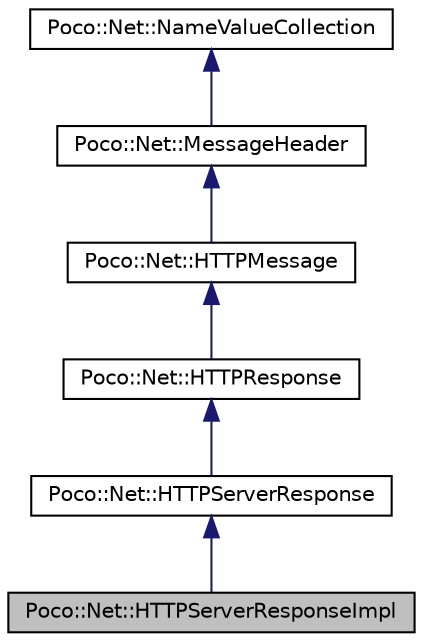 digraph "Poco::Net::HTTPServerResponseImpl"
{
 // LATEX_PDF_SIZE
  edge [fontname="Helvetica",fontsize="10",labelfontname="Helvetica",labelfontsize="10"];
  node [fontname="Helvetica",fontsize="10",shape=record];
  Node1 [label="Poco::Net::HTTPServerResponseImpl",height=0.2,width=0.4,color="black", fillcolor="grey75", style="filled", fontcolor="black",tooltip=" "];
  Node2 -> Node1 [dir="back",color="midnightblue",fontsize="10",style="solid",fontname="Helvetica"];
  Node2 [label="Poco::Net::HTTPServerResponse",height=0.2,width=0.4,color="black", fillcolor="white", style="filled",URL="$classPoco_1_1Net_1_1HTTPServerResponse.html",tooltip=" "];
  Node3 -> Node2 [dir="back",color="midnightblue",fontsize="10",style="solid",fontname="Helvetica"];
  Node3 [label="Poco::Net::HTTPResponse",height=0.2,width=0.4,color="black", fillcolor="white", style="filled",URL="$classPoco_1_1Net_1_1HTTPResponse.html",tooltip=" "];
  Node4 -> Node3 [dir="back",color="midnightblue",fontsize="10",style="solid",fontname="Helvetica"];
  Node4 [label="Poco::Net::HTTPMessage",height=0.2,width=0.4,color="black", fillcolor="white", style="filled",URL="$classPoco_1_1Net_1_1HTTPMessage.html",tooltip=" "];
  Node5 -> Node4 [dir="back",color="midnightblue",fontsize="10",style="solid",fontname="Helvetica"];
  Node5 [label="Poco::Net::MessageHeader",height=0.2,width=0.4,color="black", fillcolor="white", style="filled",URL="$classPoco_1_1Net_1_1MessageHeader.html",tooltip=" "];
  Node6 -> Node5 [dir="back",color="midnightblue",fontsize="10",style="solid",fontname="Helvetica"];
  Node6 [label="Poco::Net::NameValueCollection",height=0.2,width=0.4,color="black", fillcolor="white", style="filled",URL="$classPoco_1_1Net_1_1NameValueCollection.html",tooltip=" "];
}
